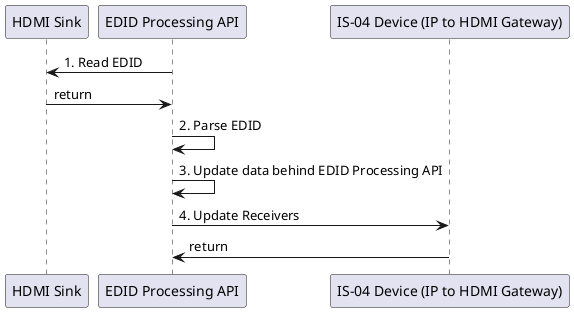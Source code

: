 @startuml
participant "HDMI Sink"
participant "EDID Processing API"
participant "IS-04 Device (IP to HDMI Gateway)"

"HDMI Sink" <- "EDID Processing API": 1. Read EDID
"HDMI Sink" -> "EDID Processing API": return
"EDID Processing API" -> "EDID Processing API": 2. Parse EDID
"EDID Processing API" -> "EDID Processing API": 3. Update data behind EDID Processing API
"IS-04 Device (IP to HDMI Gateway)" <- "EDID Processing API": 4. Update Receivers
"IS-04 Device (IP to HDMI Gateway)" -> "EDID Processing API": return
@enduml
